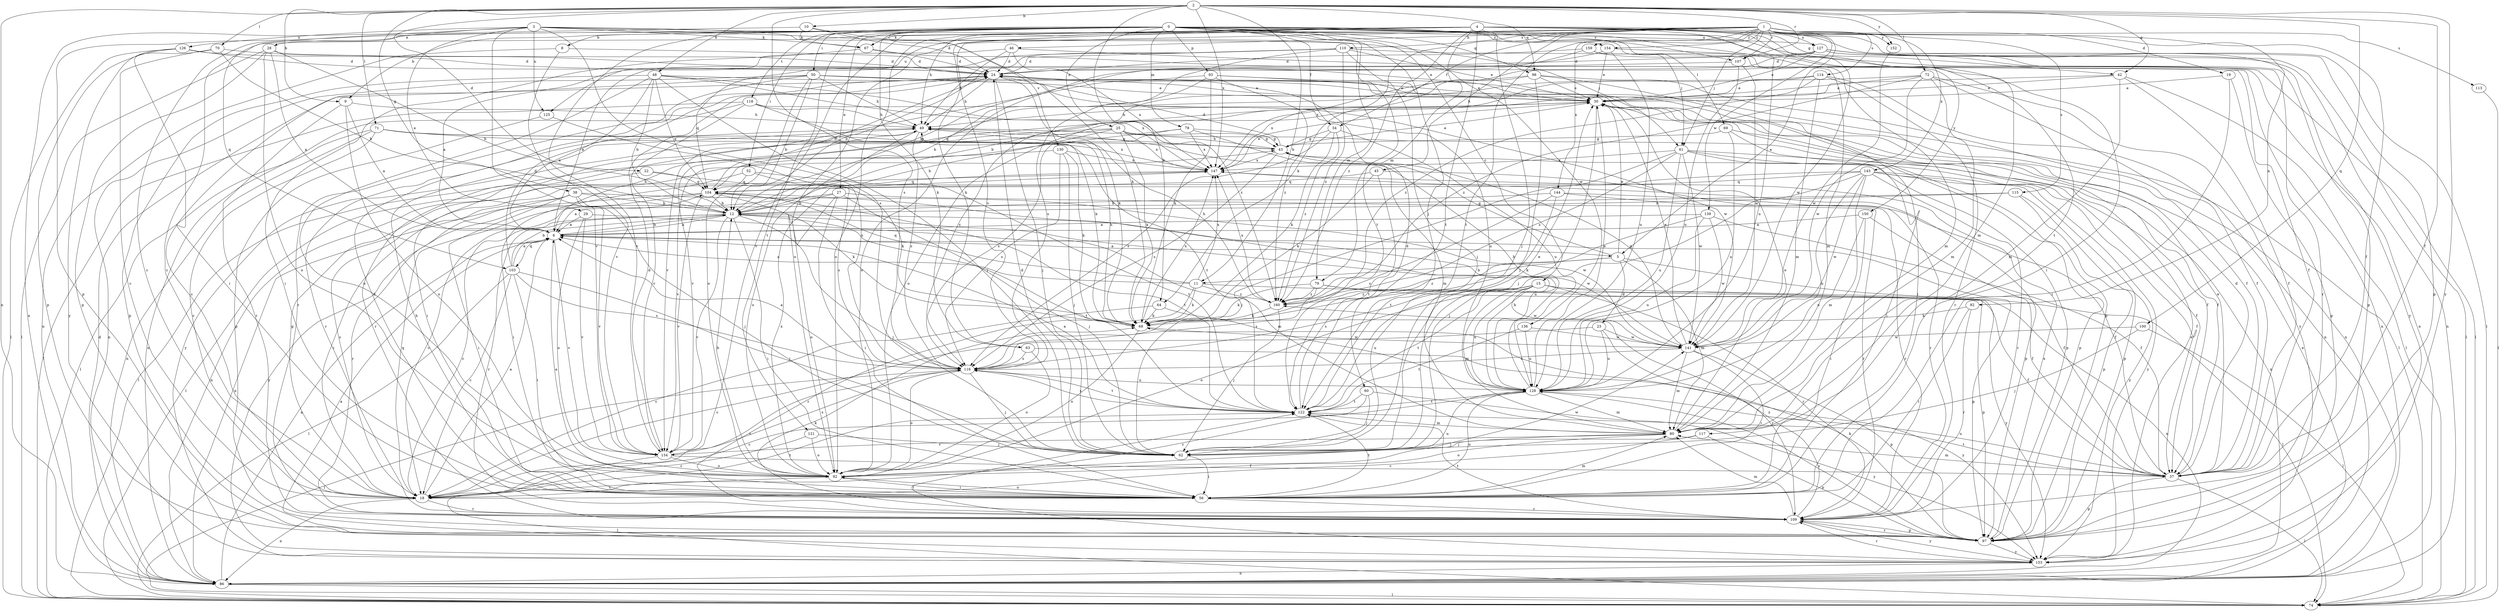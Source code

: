 strict digraph  {
0;
1;
2;
3;
4;
5;
6;
8;
9;
10;
11;
12;
15;
18;
19;
22;
23;
24;
25;
27;
28;
29;
30;
34;
37;
38;
42;
43;
45;
46;
48;
49;
50;
52;
56;
60;
61;
62;
63;
64;
67;
68;
69;
70;
71;
72;
74;
78;
79;
80;
82;
86;
92;
93;
97;
98;
100;
103;
104;
107;
109;
110;
113;
114;
115;
116;
117;
118;
121;
122;
125;
126;
127;
128;
130;
134;
136;
139;
141;
143;
144;
147;
150;
152;
153;
154;
159;
160;
0 -> 8  [label=b];
0 -> 9  [label=b];
0 -> 15  [label=c];
0 -> 18  [label=c];
0 -> 25  [label=e];
0 -> 27  [label=e];
0 -> 34  [label=f];
0 -> 50  [label=i];
0 -> 52  [label=i];
0 -> 56  [label=i];
0 -> 60  [label=j];
0 -> 61  [label=j];
0 -> 63  [label=k];
0 -> 69  [label=l];
0 -> 78  [label=m];
0 -> 79  [label=m];
0 -> 93  [label=p];
0 -> 97  [label=p];
0 -> 98  [label=q];
0 -> 107  [label=r];
0 -> 117  [label=t];
0 -> 118  [label=t];
0 -> 121  [label=t];
0 -> 130  [label=v];
0 -> 134  [label=v];
0 -> 136  [label=w];
0 -> 150  [label=y];
0 -> 154  [label=z];
1 -> 5  [label=a];
1 -> 19  [label=d];
1 -> 34  [label=f];
1 -> 37  [label=f];
1 -> 45  [label=h];
1 -> 46  [label=h];
1 -> 61  [label=j];
1 -> 63  [label=k];
1 -> 64  [label=k];
1 -> 82  [label=n];
1 -> 92  [label=o];
1 -> 107  [label=r];
1 -> 110  [label=s];
1 -> 113  [label=s];
1 -> 114  [label=s];
1 -> 115  [label=s];
1 -> 122  [label=t];
1 -> 125  [label=u];
1 -> 139  [label=w];
1 -> 143  [label=x];
1 -> 144  [label=x];
1 -> 152  [label=y];
1 -> 154  [label=z];
1 -> 159  [label=z];
2 -> 9  [label=b];
2 -> 10  [label=b];
2 -> 11  [label=b];
2 -> 22  [label=d];
2 -> 37  [label=f];
2 -> 38  [label=g];
2 -> 42  [label=g];
2 -> 48  [label=h];
2 -> 64  [label=k];
2 -> 70  [label=l];
2 -> 71  [label=l];
2 -> 72  [label=l];
2 -> 86  [label=n];
2 -> 98  [label=q];
2 -> 100  [label=q];
2 -> 107  [label=r];
2 -> 116  [label=s];
2 -> 147  [label=x];
2 -> 152  [label=y];
2 -> 153  [label=y];
3 -> 28  [label=e];
3 -> 29  [label=e];
3 -> 61  [label=j];
3 -> 67  [label=k];
3 -> 103  [label=q];
3 -> 116  [label=s];
3 -> 122  [label=t];
3 -> 125  [label=u];
3 -> 126  [label=u];
3 -> 127  [label=u];
3 -> 134  [label=v];
4 -> 18  [label=c];
4 -> 42  [label=g];
4 -> 49  [label=h];
4 -> 62  [label=j];
4 -> 67  [label=k];
4 -> 74  [label=l];
4 -> 79  [label=m];
4 -> 80  [label=m];
4 -> 92  [label=o];
4 -> 97  [label=p];
4 -> 116  [label=s];
4 -> 122  [label=t];
4 -> 127  [label=u];
4 -> 128  [label=u];
4 -> 134  [label=v];
4 -> 141  [label=w];
4 -> 160  [label=z];
5 -> 11  [label=b];
5 -> 23  [label=d];
5 -> 30  [label=e];
5 -> 43  [label=g];
5 -> 80  [label=m];
5 -> 97  [label=p];
5 -> 160  [label=z];
6 -> 5  [label=a];
6 -> 12  [label=b];
6 -> 37  [label=f];
6 -> 49  [label=h];
6 -> 103  [label=q];
6 -> 134  [label=v];
8 -> 24  [label=d];
8 -> 86  [label=n];
8 -> 134  [label=v];
9 -> 6  [label=a];
9 -> 49  [label=h];
9 -> 92  [label=o];
9 -> 109  [label=r];
10 -> 24  [label=d];
10 -> 67  [label=k];
10 -> 68  [label=k];
10 -> 86  [label=n];
11 -> 6  [label=a];
11 -> 37  [label=f];
11 -> 68  [label=k];
11 -> 104  [label=q];
11 -> 109  [label=r];
11 -> 147  [label=x];
11 -> 160  [label=z];
12 -> 6  [label=a];
12 -> 18  [label=c];
12 -> 56  [label=i];
12 -> 62  [label=j];
12 -> 109  [label=r];
12 -> 122  [label=t];
12 -> 134  [label=v];
12 -> 141  [label=w];
15 -> 74  [label=l];
15 -> 80  [label=m];
15 -> 92  [label=o];
15 -> 109  [label=r];
15 -> 116  [label=s];
15 -> 122  [label=t];
15 -> 128  [label=u];
15 -> 141  [label=w];
15 -> 153  [label=y];
15 -> 160  [label=z];
18 -> 6  [label=a];
18 -> 43  [label=g];
18 -> 86  [label=n];
18 -> 104  [label=q];
18 -> 109  [label=r];
18 -> 116  [label=s];
18 -> 122  [label=t];
19 -> 30  [label=e];
19 -> 56  [label=i];
19 -> 97  [label=p];
22 -> 68  [label=k];
22 -> 74  [label=l];
22 -> 104  [label=q];
23 -> 18  [label=c];
23 -> 109  [label=r];
23 -> 128  [label=u];
23 -> 141  [label=w];
24 -> 30  [label=e];
24 -> 37  [label=f];
24 -> 49  [label=h];
24 -> 62  [label=j];
24 -> 68  [label=k];
25 -> 12  [label=b];
25 -> 37  [label=f];
25 -> 43  [label=g];
25 -> 68  [label=k];
25 -> 109  [label=r];
25 -> 147  [label=x];
25 -> 153  [label=y];
27 -> 12  [label=b];
27 -> 18  [label=c];
27 -> 56  [label=i];
27 -> 62  [label=j];
27 -> 92  [label=o];
27 -> 109  [label=r];
28 -> 6  [label=a];
28 -> 12  [label=b];
28 -> 24  [label=d];
28 -> 74  [label=l];
28 -> 92  [label=o];
28 -> 97  [label=p];
29 -> 6  [label=a];
29 -> 80  [label=m];
29 -> 92  [label=o];
29 -> 134  [label=v];
30 -> 49  [label=h];
30 -> 62  [label=j];
30 -> 134  [label=v];
34 -> 43  [label=g];
34 -> 68  [label=k];
34 -> 116  [label=s];
34 -> 128  [label=u];
34 -> 160  [label=z];
37 -> 24  [label=d];
37 -> 30  [label=e];
37 -> 74  [label=l];
37 -> 80  [label=m];
37 -> 97  [label=p];
37 -> 122  [label=t];
37 -> 128  [label=u];
38 -> 12  [label=b];
38 -> 18  [label=c];
38 -> 56  [label=i];
38 -> 62  [label=j];
38 -> 109  [label=r];
38 -> 134  [label=v];
38 -> 141  [label=w];
42 -> 30  [label=e];
42 -> 37  [label=f];
42 -> 74  [label=l];
42 -> 80  [label=m];
42 -> 92  [label=o];
43 -> 24  [label=d];
43 -> 30  [label=e];
43 -> 49  [label=h];
43 -> 97  [label=p];
43 -> 116  [label=s];
43 -> 147  [label=x];
45 -> 68  [label=k];
45 -> 104  [label=q];
45 -> 109  [label=r];
45 -> 122  [label=t];
46 -> 6  [label=a];
46 -> 24  [label=d];
46 -> 49  [label=h];
46 -> 86  [label=n];
46 -> 147  [label=x];
48 -> 6  [label=a];
48 -> 12  [label=b];
48 -> 30  [label=e];
48 -> 62  [label=j];
48 -> 92  [label=o];
48 -> 97  [label=p];
48 -> 104  [label=q];
48 -> 147  [label=x];
48 -> 160  [label=z];
49 -> 43  [label=g];
49 -> 56  [label=i];
49 -> 92  [label=o];
49 -> 109  [label=r];
49 -> 116  [label=s];
50 -> 12  [label=b];
50 -> 18  [label=c];
50 -> 30  [label=e];
50 -> 49  [label=h];
50 -> 86  [label=n];
50 -> 92  [label=o];
50 -> 97  [label=p];
50 -> 109  [label=r];
50 -> 141  [label=w];
52 -> 56  [label=i];
52 -> 104  [label=q];
52 -> 116  [label=s];
52 -> 122  [label=t];
56 -> 6  [label=a];
56 -> 24  [label=d];
56 -> 49  [label=h];
56 -> 80  [label=m];
56 -> 92  [label=o];
56 -> 109  [label=r];
56 -> 122  [label=t];
56 -> 128  [label=u];
60 -> 18  [label=c];
60 -> 62  [label=j];
60 -> 122  [label=t];
60 -> 153  [label=y];
61 -> 37  [label=f];
61 -> 62  [label=j];
61 -> 86  [label=n];
61 -> 97  [label=p];
61 -> 128  [label=u];
61 -> 141  [label=w];
61 -> 147  [label=x];
61 -> 160  [label=z];
62 -> 24  [label=d];
62 -> 56  [label=i];
63 -> 92  [label=o];
63 -> 116  [label=s];
63 -> 153  [label=y];
64 -> 18  [label=c];
64 -> 68  [label=k];
64 -> 128  [label=u];
67 -> 24  [label=d];
67 -> 37  [label=f];
67 -> 56  [label=i];
68 -> 49  [label=h];
68 -> 92  [label=o];
68 -> 141  [label=w];
68 -> 147  [label=x];
69 -> 37  [label=f];
69 -> 43  [label=g];
69 -> 56  [label=i];
69 -> 128  [label=u];
70 -> 12  [label=b];
70 -> 18  [label=c];
70 -> 24  [label=d];
70 -> 153  [label=y];
71 -> 18  [label=c];
71 -> 43  [label=g];
71 -> 74  [label=l];
71 -> 86  [label=n];
71 -> 122  [label=t];
71 -> 147  [label=x];
72 -> 12  [label=b];
72 -> 30  [label=e];
72 -> 37  [label=f];
72 -> 80  [label=m];
72 -> 141  [label=w];
72 -> 153  [label=y];
72 -> 160  [label=z];
78 -> 43  [label=g];
78 -> 80  [label=m];
78 -> 116  [label=s];
78 -> 134  [label=v];
78 -> 147  [label=x];
79 -> 68  [label=k];
79 -> 86  [label=n];
79 -> 97  [label=p];
79 -> 116  [label=s];
79 -> 160  [label=z];
80 -> 30  [label=e];
80 -> 62  [label=j];
80 -> 92  [label=o];
80 -> 134  [label=v];
82 -> 56  [label=i];
82 -> 68  [label=k];
82 -> 109  [label=r];
86 -> 6  [label=a];
86 -> 24  [label=d];
86 -> 30  [label=e];
86 -> 74  [label=l];
92 -> 12  [label=b];
92 -> 18  [label=c];
92 -> 56  [label=i];
92 -> 128  [label=u];
92 -> 141  [label=w];
92 -> 147  [label=x];
93 -> 12  [label=b];
93 -> 30  [label=e];
93 -> 68  [label=k];
93 -> 74  [label=l];
93 -> 134  [label=v];
93 -> 160  [label=z];
97 -> 68  [label=k];
97 -> 109  [label=r];
97 -> 128  [label=u];
97 -> 147  [label=x];
97 -> 153  [label=y];
98 -> 30  [label=e];
98 -> 56  [label=i];
98 -> 62  [label=j];
98 -> 86  [label=n];
98 -> 116  [label=s];
98 -> 147  [label=x];
100 -> 62  [label=j];
100 -> 74  [label=l];
100 -> 141  [label=w];
103 -> 6  [label=a];
103 -> 12  [label=b];
103 -> 18  [label=c];
103 -> 24  [label=d];
103 -> 56  [label=i];
103 -> 62  [label=j];
103 -> 74  [label=l];
103 -> 116  [label=s];
104 -> 12  [label=b];
104 -> 24  [label=d];
104 -> 68  [label=k];
104 -> 86  [label=n];
104 -> 122  [label=t];
104 -> 128  [label=u];
104 -> 134  [label=v];
104 -> 153  [label=y];
107 -> 12  [label=b];
107 -> 128  [label=u];
107 -> 141  [label=w];
109 -> 68  [label=k];
109 -> 80  [label=m];
109 -> 97  [label=p];
109 -> 122  [label=t];
109 -> 153  [label=y];
109 -> 160  [label=z];
110 -> 6  [label=a];
110 -> 12  [label=b];
110 -> 24  [label=d];
110 -> 30  [label=e];
110 -> 62  [label=j];
110 -> 80  [label=m];
110 -> 116  [label=s];
110 -> 160  [label=z];
113 -> 74  [label=l];
114 -> 30  [label=e];
114 -> 80  [label=m];
114 -> 86  [label=n];
114 -> 104  [label=q];
114 -> 109  [label=r];
114 -> 160  [label=z];
115 -> 6  [label=a];
115 -> 12  [label=b];
115 -> 97  [label=p];
115 -> 153  [label=y];
116 -> 6  [label=a];
116 -> 62  [label=j];
116 -> 74  [label=l];
116 -> 92  [label=o];
116 -> 122  [label=t];
116 -> 128  [label=u];
117 -> 18  [label=c];
117 -> 62  [label=j];
117 -> 97  [label=p];
118 -> 49  [label=h];
118 -> 68  [label=k];
118 -> 74  [label=l];
118 -> 86  [label=n];
118 -> 128  [label=u];
118 -> 134  [label=v];
121 -> 18  [label=c];
121 -> 62  [label=j];
121 -> 92  [label=o];
122 -> 6  [label=a];
122 -> 24  [label=d];
122 -> 30  [label=e];
122 -> 80  [label=m];
122 -> 116  [label=s];
125 -> 97  [label=p];
125 -> 116  [label=s];
126 -> 24  [label=d];
126 -> 30  [label=e];
126 -> 56  [label=i];
126 -> 74  [label=l];
126 -> 97  [label=p];
127 -> 24  [label=d];
127 -> 30  [label=e];
127 -> 74  [label=l];
127 -> 86  [label=n];
127 -> 97  [label=p];
127 -> 104  [label=q];
127 -> 109  [label=r];
127 -> 147  [label=x];
127 -> 153  [label=y];
128 -> 12  [label=b];
128 -> 18  [label=c];
128 -> 30  [label=e];
128 -> 49  [label=h];
128 -> 80  [label=m];
128 -> 122  [label=t];
130 -> 62  [label=j];
130 -> 68  [label=k];
130 -> 74  [label=l];
130 -> 116  [label=s];
130 -> 147  [label=x];
134 -> 24  [label=d];
134 -> 37  [label=f];
134 -> 74  [label=l];
134 -> 92  [label=o];
134 -> 116  [label=s];
136 -> 122  [label=t];
136 -> 128  [label=u];
136 -> 141  [label=w];
139 -> 6  [label=a];
139 -> 37  [label=f];
139 -> 68  [label=k];
139 -> 128  [label=u];
139 -> 141  [label=w];
141 -> 30  [label=e];
141 -> 43  [label=g];
141 -> 56  [label=i];
141 -> 80  [label=m];
141 -> 97  [label=p];
141 -> 116  [label=s];
143 -> 18  [label=c];
143 -> 37  [label=f];
143 -> 62  [label=j];
143 -> 80  [label=m];
143 -> 97  [label=p];
143 -> 104  [label=q];
143 -> 109  [label=r];
143 -> 128  [label=u];
143 -> 141  [label=w];
143 -> 153  [label=y];
144 -> 12  [label=b];
144 -> 37  [label=f];
144 -> 109  [label=r];
144 -> 116  [label=s];
144 -> 122  [label=t];
147 -> 30  [label=e];
147 -> 86  [label=n];
147 -> 97  [label=p];
147 -> 104  [label=q];
150 -> 6  [label=a];
150 -> 37  [label=f];
150 -> 56  [label=i];
150 -> 128  [label=u];
152 -> 141  [label=w];
153 -> 6  [label=a];
153 -> 30  [label=e];
153 -> 86  [label=n];
153 -> 109  [label=r];
153 -> 122  [label=t];
154 -> 24  [label=d];
154 -> 30  [label=e];
154 -> 74  [label=l];
154 -> 128  [label=u];
159 -> 24  [label=d];
159 -> 80  [label=m];
159 -> 86  [label=n];
159 -> 92  [label=o];
160 -> 49  [label=h];
160 -> 62  [label=j];
160 -> 68  [label=k];
160 -> 147  [label=x];
}
